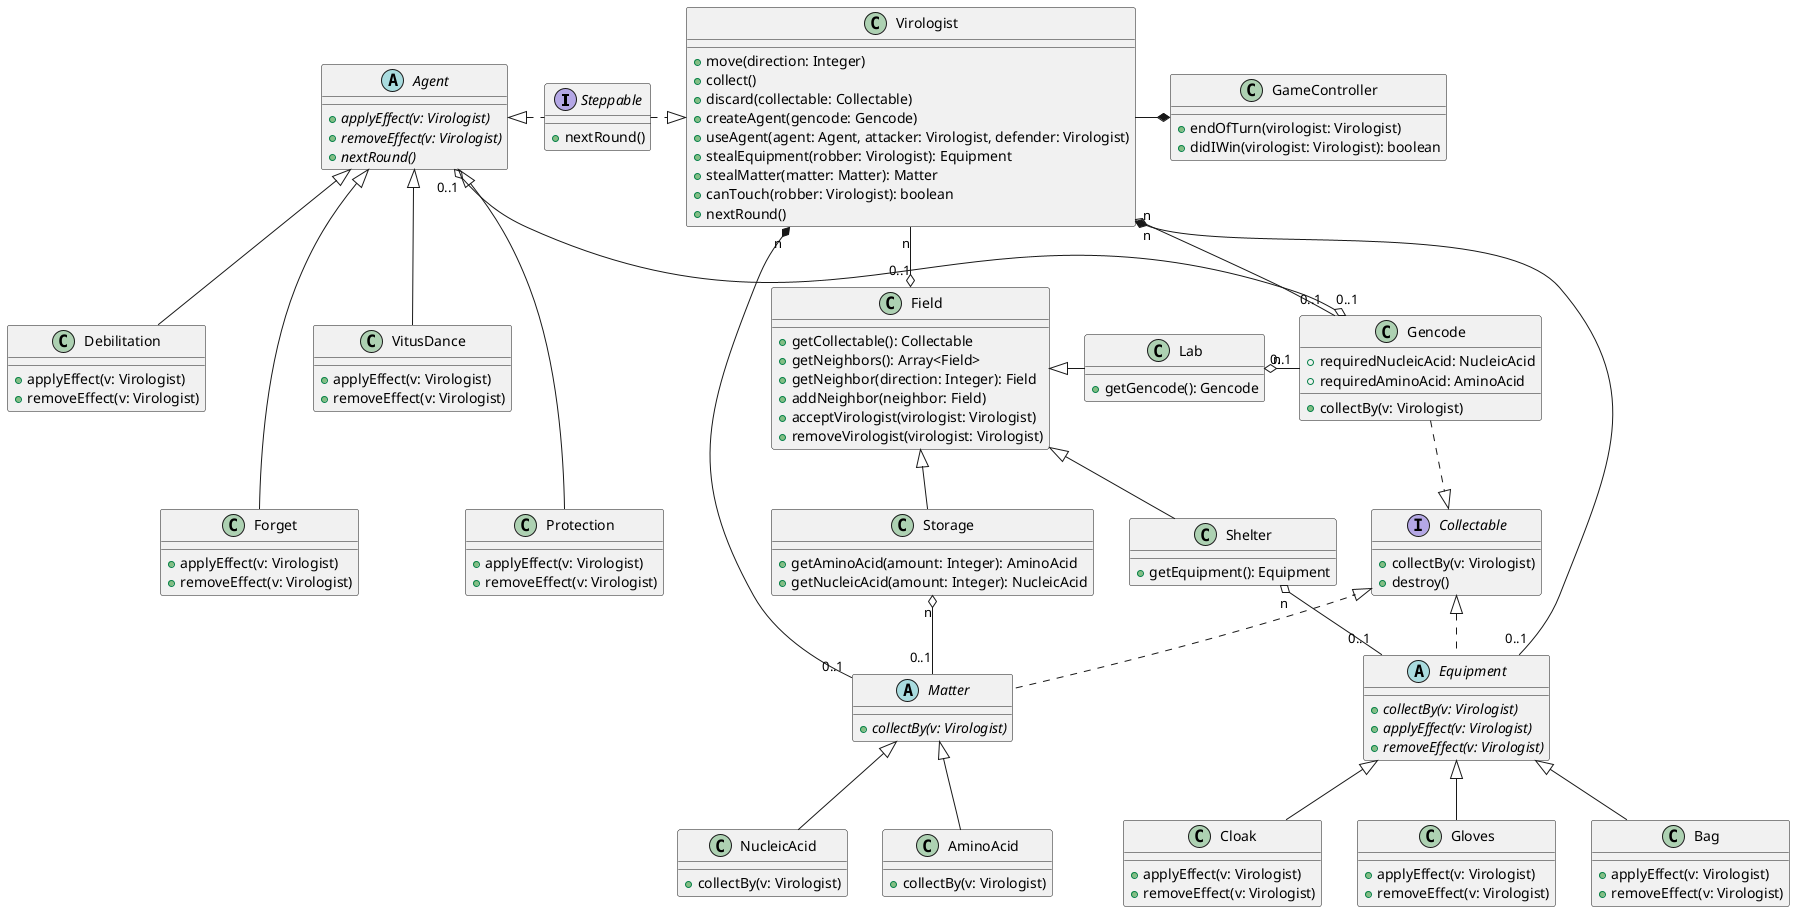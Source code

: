 @startuml

interface Steppable{
    'Invoked at the start of the next Round eg. reduce the Agent's lifetime
    +nextRound()
}

interface Collectable{
    +collectBy(v: Virologist)
    +destroy()
}

class GameController {
    'Handle the turns, this knows the order of virologists, and calls the appropriate nextRound() functions
    +endOfTurn(virologist: Virologist)
    'Checks if the virologist won the game
    +didIWin(virologist: Virologist): boolean
}

class Field{
    +getCollectable(): Collectable
    +getNeighbors(): Array<Field>
    +getNeighbor(direction: Integer): Field
    +addNeighbor(neighbor: Field)
    +acceptVirologist(virologist: Virologist)
    +removeVirologist(virologist: Virologist)
}

class Lab{
    +getGencode(): Gencode
}

class Storage{
    +getAminoAcid(amount: Integer): AminoAcid
    +getNucleicAcid(amount: Integer): NucleicAcid
}

class Shelter{
    '+getEquipmentCount(): Integer
    +getEquipment(): Equipment
}

class Virologist {
    +move(direction: Integer)
    'In the collect function we can use the this.getField()
    +collect()
    +discard(collectable: Collectable)
    +createAgent(gencode: Gencode)
    +useAgent(agent: Agent, attacker: Virologist, defender: Virologist)
    +stealEquipment(robber: Virologist): Equipment
    +stealMatter(matter: Matter): Matter
    +canTouch(robber: Virologist): boolean
    +nextRound()
}

abstract class Matter {
    {abstract} +collectBy(v: Virologist)
}

class AminoAcid{
    +collectBy(v: Virologist)
}
class NucleicAcid{
    +collectBy(v: Virologist)
}

abstract class Equipment {
    {abstract} +collectBy(v: Virologist)
    {abstract} +applyEffect(v: Virologist)
    {abstract} +removeEffect(v: Virologist)
}

class Cloak{
    +applyEffect(v: Virologist)
    +removeEffect(v: Virologist)
}

class Gloves{
    +applyEffect(v: Virologist)
    +removeEffect(v: Virologist)
}

class Bag{
    +applyEffect(v: Virologist)
    +removeEffect(v: Virologist)
}

abstract class Agent{
    {abstract} +applyEffect(v: Virologist)
    {abstract} +removeEffect(v: Virologist)
    {abstract} +nextRound()
}

class VitusDance{
    +applyEffect(v: Virologist)
    +removeEffect(v: Virologist)
}

class Protection{
    +applyEffect(v: Virologist)
    +removeEffect(v: Virologist)
}

class Debilitation{
    +applyEffect(v: Virologist)
    +removeEffect(v: Virologist)
}

class Forget{
    +applyEffect(v: Virologist)
    +removeEffect(v: Virologist)
}

'This Gencode is basically the crafting receipt of the Agent
class Gencode {
    +requiredNucleicAcid: NucleicAcid
    + requiredAminoAcid: AminoAcid
    +collectBy(v: Virologist)
}

GameController *-l Virologist

Field <|- Lab
Field <|-- Storage
Field <|-- Shelter

Lab "n" o- "0..1" Gencode
Shelter "n" o-- "0..1" Equipment
Storage "n" o-- "0..1" Matter

Virologist "n" --o "0..1" Field
Virologist "n" *-d- "0..1" Matter
Virologist "n" *-d- "0..1" Equipment
Virologist <|.l Steppable
Virologist "n" o-d- "0..1" Gencode

Matter <|-- AminoAcid
Matter <|-- NucleicAcid

Equipment <|-- Cloak
Equipment <|-- Gloves
Equipment <|-- Bag

Agent <|. Steppable
Agent <|-- VitusDance
Agent <|--- Protection
Agent <|-- Debilitation
Agent <|--- Forget
Agent "0..1" o--o "0..1" Gencode

Collectable <|.l Gencode
Collectable <|.. Equipment
Collectable <|. Matter

@enduml